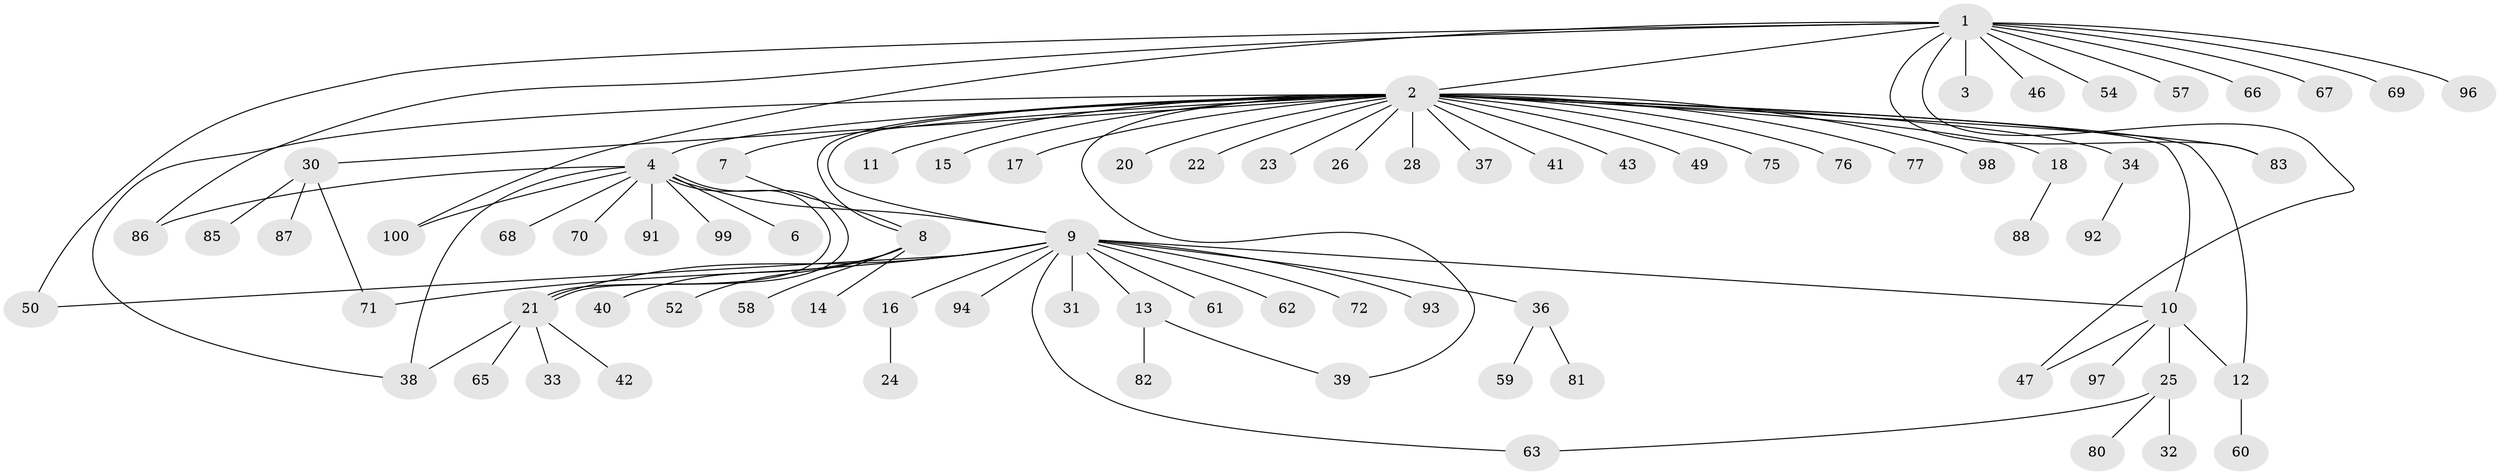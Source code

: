 // original degree distribution, {16: 0.01, 27: 0.01, 1: 0.64, 13: 0.01, 6: 0.02, 2: 0.16, 7: 0.01, 17: 0.01, 5: 0.02, 4: 0.04, 3: 0.06, 8: 0.01}
// Generated by graph-tools (version 1.1) at 2025/38/02/21/25 10:38:54]
// undirected, 79 vertices, 94 edges
graph export_dot {
graph [start="1"]
  node [color=gray90,style=filled];
  1 [super="+29"];
  2 [super="+5"];
  3;
  4 [super="+35"];
  6 [super="+95"];
  7;
  8 [super="+55"];
  9 [super="+73"];
  10 [super="+19"];
  11;
  12 [super="+74"];
  13;
  14;
  15;
  16;
  17 [super="+84"];
  18 [super="+51"];
  20;
  21 [super="+27"];
  22 [super="+64"];
  23;
  24;
  25 [super="+48"];
  26;
  28;
  30 [super="+79"];
  31;
  32;
  33;
  34 [super="+53"];
  36 [super="+44"];
  37 [super="+89"];
  38 [super="+45"];
  39;
  40;
  41;
  42;
  43;
  46;
  47 [super="+56"];
  49;
  50;
  52;
  54;
  57 [super="+90"];
  58;
  59;
  60;
  61;
  62;
  63;
  65;
  66;
  67;
  68;
  69;
  70;
  71 [super="+78"];
  72;
  75;
  76;
  77;
  80;
  81;
  82;
  83;
  85;
  86;
  87;
  88;
  91;
  92;
  93;
  94;
  96;
  97;
  98;
  99;
  100;
  1 -- 2 [weight=2];
  1 -- 3;
  1 -- 46;
  1 -- 47;
  1 -- 50;
  1 -- 54;
  1 -- 57;
  1 -- 66;
  1 -- 67;
  1 -- 69;
  1 -- 83;
  1 -- 86;
  1 -- 96;
  1 -- 100;
  2 -- 4;
  2 -- 7;
  2 -- 8;
  2 -- 9 [weight=2];
  2 -- 11;
  2 -- 12;
  2 -- 15;
  2 -- 17;
  2 -- 18;
  2 -- 20;
  2 -- 22;
  2 -- 23;
  2 -- 26;
  2 -- 30;
  2 -- 34;
  2 -- 37;
  2 -- 38;
  2 -- 41;
  2 -- 43;
  2 -- 49;
  2 -- 75;
  2 -- 76;
  2 -- 83;
  2 -- 98;
  2 -- 39;
  2 -- 28;
  2 -- 77;
  2 -- 10;
  4 -- 6;
  4 -- 21;
  4 -- 21;
  4 -- 68;
  4 -- 70;
  4 -- 86;
  4 -- 91;
  4 -- 99;
  4 -- 100;
  4 -- 9;
  4 -- 38;
  7 -- 8;
  8 -- 14;
  8 -- 40;
  8 -- 52;
  8 -- 58;
  9 -- 10 [weight=2];
  9 -- 13;
  9 -- 16;
  9 -- 21;
  9 -- 31;
  9 -- 36 [weight=2];
  9 -- 50;
  9 -- 61;
  9 -- 62;
  9 -- 63;
  9 -- 71;
  9 -- 72;
  9 -- 93;
  9 -- 94;
  10 -- 12;
  10 -- 25;
  10 -- 97;
  10 -- 47;
  12 -- 60;
  13 -- 39;
  13 -- 82;
  16 -- 24;
  18 -- 88;
  21 -- 33;
  21 -- 38;
  21 -- 42;
  21 -- 65;
  25 -- 32;
  25 -- 63;
  25 -- 80;
  30 -- 71;
  30 -- 85;
  30 -- 87;
  34 -- 92;
  36 -- 81;
  36 -- 59;
}
